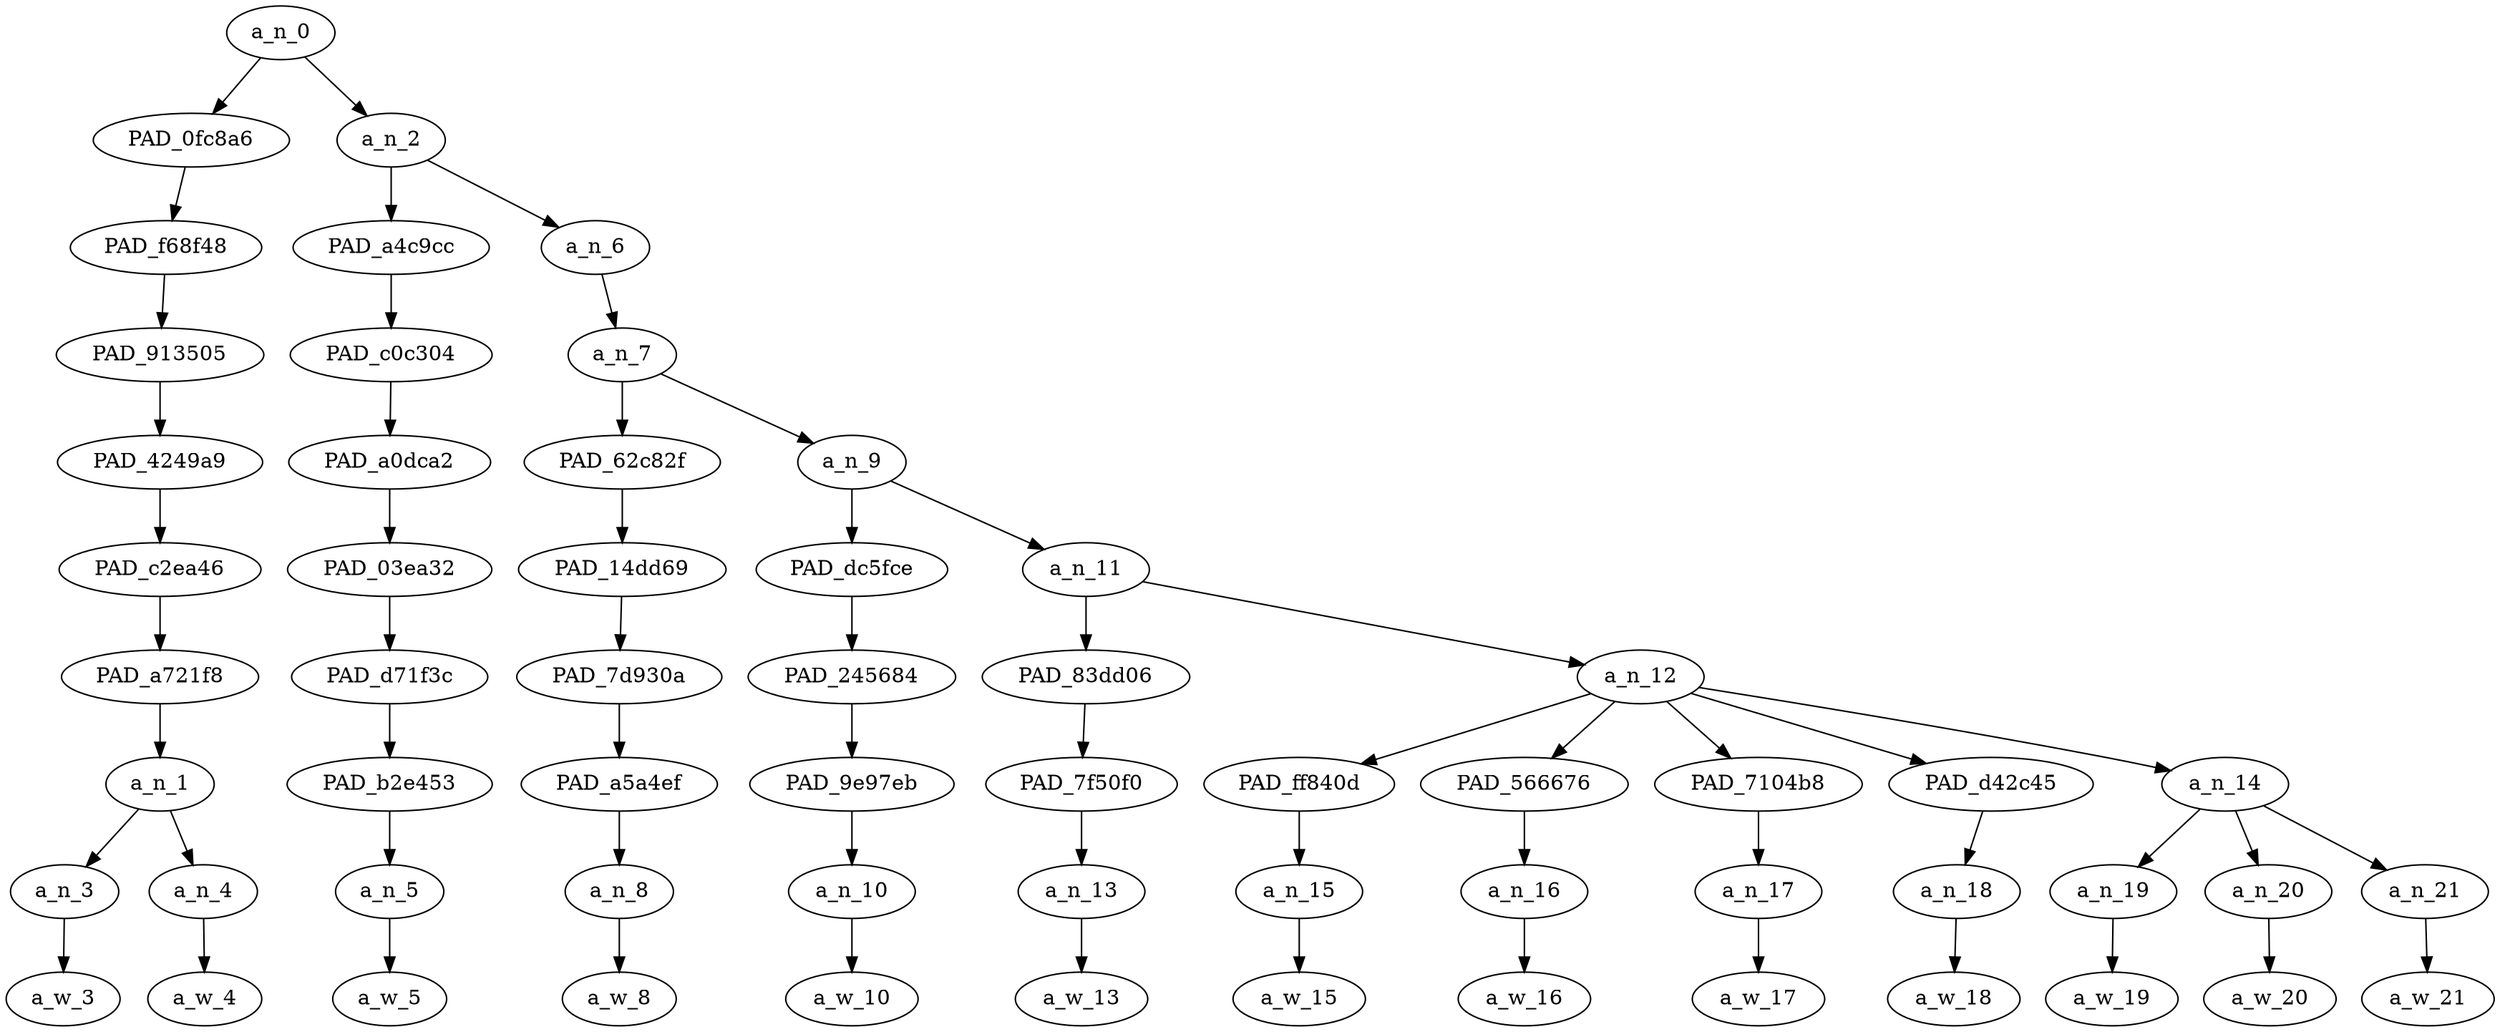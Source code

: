 strict digraph "" {
	a_n_0	[div_dir=1,
		index=0,
		level=9,
		pos="2.025,9!",
		text_span="[0, 1, 2, 3, 4, 5, 6, 7, 8, 9, 10, 11, 12]",
		value=1.00000000];
	PAD_0fc8a6	[div_dir=1,
		index=0,
		level=8,
		pos="0.5,8!",
		text_span="[0, 1]",
		value=0.17521220];
	a_n_0 -> PAD_0fc8a6;
	a_n_2	[div_dir=-1,
		index=1,
		level=8,
		pos="3.55,8!",
		text_span="[2, 3, 4, 5, 6, 7, 8, 9, 10, 11, 12]",
		value=0.82475203];
	a_n_0 -> a_n_2;
	PAD_f68f48	[div_dir=1,
		index=0,
		level=7,
		pos="0.5,7!",
		text_span="[0, 1]",
		value=0.17521220];
	PAD_0fc8a6 -> PAD_f68f48;
	PAD_913505	[div_dir=1,
		index=0,
		level=6,
		pos="0.5,6!",
		text_span="[0, 1]",
		value=0.17521220];
	PAD_f68f48 -> PAD_913505;
	PAD_4249a9	[div_dir=1,
		index=0,
		level=5,
		pos="0.5,5!",
		text_span="[0, 1]",
		value=0.17521220];
	PAD_913505 -> PAD_4249a9;
	PAD_c2ea46	[div_dir=1,
		index=0,
		level=4,
		pos="0.5,4!",
		text_span="[0, 1]",
		value=0.17521220];
	PAD_4249a9 -> PAD_c2ea46;
	PAD_a721f8	[div_dir=1,
		index=0,
		level=3,
		pos="0.5,3!",
		text_span="[0, 1]",
		value=0.17521220];
	PAD_c2ea46 -> PAD_a721f8;
	a_n_1	[div_dir=1,
		index=0,
		level=2,
		pos="0.5,2!",
		text_span="[0, 1]",
		value=0.17521220];
	PAD_a721f8 -> a_n_1;
	a_n_3	[div_dir=1,
		index=0,
		level=1,
		pos="0.0,1!",
		text_span="[0]",
		value=0.10865925];
	a_n_1 -> a_n_3;
	a_n_4	[div_dir=1,
		index=1,
		level=1,
		pos="1.0,1!",
		text_span="[1]",
		value=0.06644580];
	a_n_1 -> a_n_4;
	a_w_3	[div_dir=0,
		index=0,
		level=0,
		pos="0,0!",
		text_span="[0]",
		value=nigga];
	a_n_3 -> a_w_3;
	a_w_4	[div_dir=0,
		index=1,
		level=0,
		pos="1,0!",
		text_span="[1]",
		value=xan];
	a_n_4 -> a_w_4;
	PAD_a4c9cc	[div_dir=1,
		index=1,
		level=7,
		pos="2.0,7!",
		text_span="[2]",
		value=0.05088324];
	a_n_2 -> PAD_a4c9cc;
	a_n_6	[div_dir=-1,
		index=2,
		level=7,
		pos="5.1,7!",
		text_span="[3, 4, 5, 6, 7, 8, 9, 10, 11, 12]",
		value=0.77384430];
	a_n_2 -> a_n_6;
	PAD_c0c304	[div_dir=1,
		index=1,
		level=6,
		pos="2.0,6!",
		text_span="[2]",
		value=0.05088324];
	PAD_a4c9cc -> PAD_c0c304;
	PAD_a0dca2	[div_dir=1,
		index=1,
		level=5,
		pos="2.0,5!",
		text_span="[2]",
		value=0.05088324];
	PAD_c0c304 -> PAD_a0dca2;
	PAD_03ea32	[div_dir=1,
		index=1,
		level=4,
		pos="2.0,4!",
		text_span="[2]",
		value=0.05088324];
	PAD_a0dca2 -> PAD_03ea32;
	PAD_d71f3c	[div_dir=1,
		index=1,
		level=3,
		pos="2.0,3!",
		text_span="[2]",
		value=0.05088324];
	PAD_03ea32 -> PAD_d71f3c;
	PAD_b2e453	[div_dir=1,
		index=1,
		level=2,
		pos="2.0,2!",
		text_span="[2]",
		value=0.05088324];
	PAD_d71f3c -> PAD_b2e453;
	a_n_5	[div_dir=1,
		index=2,
		level=1,
		pos="2.0,1!",
		text_span="[2]",
		value=0.05088324];
	PAD_b2e453 -> a_n_5;
	a_w_5	[div_dir=0,
		index=2,
		level=0,
		pos="2,0!",
		text_span="[2]",
		value=said];
	a_n_5 -> a_w_5;
	a_n_7	[div_dir=-1,
		index=2,
		level=6,
		pos="5.1,6!",
		text_span="[3, 4, 5, 6, 7, 8, 9, 10, 11, 12]",
		value=0.77377508];
	a_n_6 -> a_n_7;
	PAD_62c82f	[div_dir=1,
		index=2,
		level=5,
		pos="3.0,5!",
		text_span="[3]",
		value=0.15523644];
	a_n_7 -> PAD_62c82f;
	a_n_9	[div_dir=-1,
		index=3,
		level=5,
		pos="7.2,5!",
		text_span="[4, 5, 6, 7, 8, 9, 10, 11, 12]",
		value=0.61846942];
	a_n_7 -> a_n_9;
	PAD_14dd69	[div_dir=1,
		index=2,
		level=4,
		pos="3.0,4!",
		text_span="[3]",
		value=0.15523644];
	PAD_62c82f -> PAD_14dd69;
	PAD_7d930a	[div_dir=1,
		index=2,
		level=3,
		pos="3.0,3!",
		text_span="[3]",
		value=0.15523644];
	PAD_14dd69 -> PAD_7d930a;
	PAD_a5a4ef	[div_dir=1,
		index=2,
		level=2,
		pos="3.0,2!",
		text_span="[3]",
		value=0.15523644];
	PAD_7d930a -> PAD_a5a4ef;
	a_n_8	[div_dir=1,
		index=3,
		level=1,
		pos="3.0,1!",
		text_span="[3]",
		value=0.15523644];
	PAD_a5a4ef -> a_n_8;
	a_w_8	[div_dir=0,
		index=3,
		level=0,
		pos="3,0!",
		text_span="[3]",
		value=niggas];
	a_n_8 -> a_w_8;
	PAD_dc5fce	[div_dir=1,
		index=3,
		level=4,
		pos="4.0,4!",
		text_span="[4]",
		value=0.05853278];
	a_n_9 -> PAD_dc5fce;
	a_n_11	[div_dir=-1,
		index=4,
		level=4,
		pos="10.4,4!",
		text_span="[5, 6, 7, 8, 9, 10, 11, 12]",
		value=0.55971897];
	a_n_9 -> a_n_11;
	PAD_245684	[div_dir=1,
		index=3,
		level=3,
		pos="4.0,3!",
		text_span="[4]",
		value=0.05853278];
	PAD_dc5fce -> PAD_245684;
	PAD_9e97eb	[div_dir=1,
		index=3,
		level=2,
		pos="4.0,2!",
		text_span="[4]",
		value=0.05853278];
	PAD_245684 -> PAD_9e97eb;
	a_n_10	[div_dir=1,
		index=4,
		level=1,
		pos="4.0,1!",
		text_span="[4]",
		value=0.05853278];
	PAD_9e97eb -> a_n_10;
	a_w_10	[div_dir=0,
		index=4,
		level=0,
		pos="4,0!",
		text_span="[4]",
		value=turn];
	a_n_10 -> a_w_10;
	PAD_83dd06	[div_dir=-1,
		index=5,
		level=3,
		pos="12.0,3!",
		text_span="[12]",
		value=0.03285202];
	a_n_11 -> PAD_83dd06;
	a_n_12	[div_dir=-1,
		index=4,
		level=3,
		pos="8.8,3!",
		text_span="[5, 6, 7, 8, 9, 10, 11]",
		value=0.52657182];
	a_n_11 -> a_n_12;
	PAD_7f50f0	[div_dir=-1,
		index=9,
		level=2,
		pos="12.0,2!",
		text_span="[12]",
		value=0.03285202];
	PAD_83dd06 -> PAD_7f50f0;
	a_n_13	[div_dir=-1,
		index=12,
		level=1,
		pos="12.0,1!",
		text_span="[12]",
		value=0.03285202];
	PAD_7f50f0 -> a_n_13;
	a_w_13	[div_dir=0,
		index=12,
		level=0,
		pos="12,0!",
		text_span="[12]",
		value=😂4];
	a_n_13 -> a_w_13;
	PAD_ff840d	[div_dir=-1,
		index=5,
		level=2,
		pos="8.0,2!",
		text_span="[8]",
		value=0.05754961];
	a_n_12 -> PAD_ff840d;
	PAD_566676	[div_dir=-1,
		index=6,
		level=2,
		pos="9.0,2!",
		text_span="[9]",
		value=0.05412397];
	a_n_12 -> PAD_566676;
	PAD_7104b8	[div_dir=1,
		index=7,
		level=2,
		pos="10.0,2!",
		text_span="[10]",
		value=0.04660450];
	a_n_12 -> PAD_7104b8;
	PAD_d42c45	[div_dir=1,
		index=8,
		level=2,
		pos="11.0,2!",
		text_span="[11]",
		value=0.04898387];
	a_n_12 -> PAD_d42c45;
	a_n_14	[div_dir=-1,
		index=4,
		level=2,
		pos="6.0,2!",
		text_span="[5, 6, 7]",
		value=0.31903703];
	a_n_12 -> a_n_14;
	a_n_15	[div_dir=-1,
		index=8,
		level=1,
		pos="8.0,1!",
		text_span="[8]",
		value=0.05754961];
	PAD_ff840d -> a_n_15;
	a_w_15	[div_dir=0,
		index=8,
		level=0,
		pos="8,0!",
		text_span="[8]",
		value=😂];
	a_n_15 -> a_w_15;
	a_n_16	[div_dir=-1,
		index=9,
		level=1,
		pos="9.0,1!",
		text_span="[9]",
		value=0.05412397];
	PAD_566676 -> a_n_16;
	a_w_16	[div_dir=0,
		index=9,
		level=0,
		pos="9,0!",
		text_span="[9]",
		value=😂1];
	a_n_16 -> a_w_16;
	a_n_17	[div_dir=1,
		index=10,
		level=1,
		pos="10.0,1!",
		text_span="[10]",
		value=0.04660450];
	PAD_7104b8 -> a_n_17;
	a_w_17	[div_dir=0,
		index=10,
		level=0,
		pos="10,0!",
		text_span="[10]",
		value=😂2];
	a_n_17 -> a_w_17;
	a_n_18	[div_dir=1,
		index=11,
		level=1,
		pos="11.0,1!",
		text_span="[11]",
		value=0.04898387];
	PAD_d42c45 -> a_n_18;
	a_w_18	[div_dir=0,
		index=11,
		level=0,
		pos="11,0!",
		text_span="[11]",
		value=😂3];
	a_n_18 -> a_w_18;
	a_n_19	[div_dir=-1,
		index=5,
		level=1,
		pos="5.0,1!",
		text_span="[5]",
		value=0.07914419];
	a_n_14 -> a_n_19;
	a_n_20	[div_dir=-1,
		index=6,
		level=1,
		pos="6.0,1!",
		text_span="[6]",
		value=0.07854370];
	a_n_14 -> a_n_20;
	a_n_21	[div_dir=-1,
		index=7,
		level=1,
		pos="7.0,1!",
		text_span="[7]",
		value=0.16103638];
	a_n_14 -> a_n_21;
	a_w_19	[div_dir=0,
		index=5,
		level=0,
		pos="5,0!",
		text_span="[5]",
		value=lil];
	a_n_19 -> a_w_19;
	a_w_20	[div_dir=0,
		index=6,
		level=0,
		pos="6,0!",
		text_span="[6]",
		value=nas];
	a_n_20 -> a_w_20;
	a_w_21	[div_dir=0,
		index=7,
		level=0,
		pos="7,0!",
		text_span="[7]",
		value=faggots];
	a_n_21 -> a_w_21;
}
